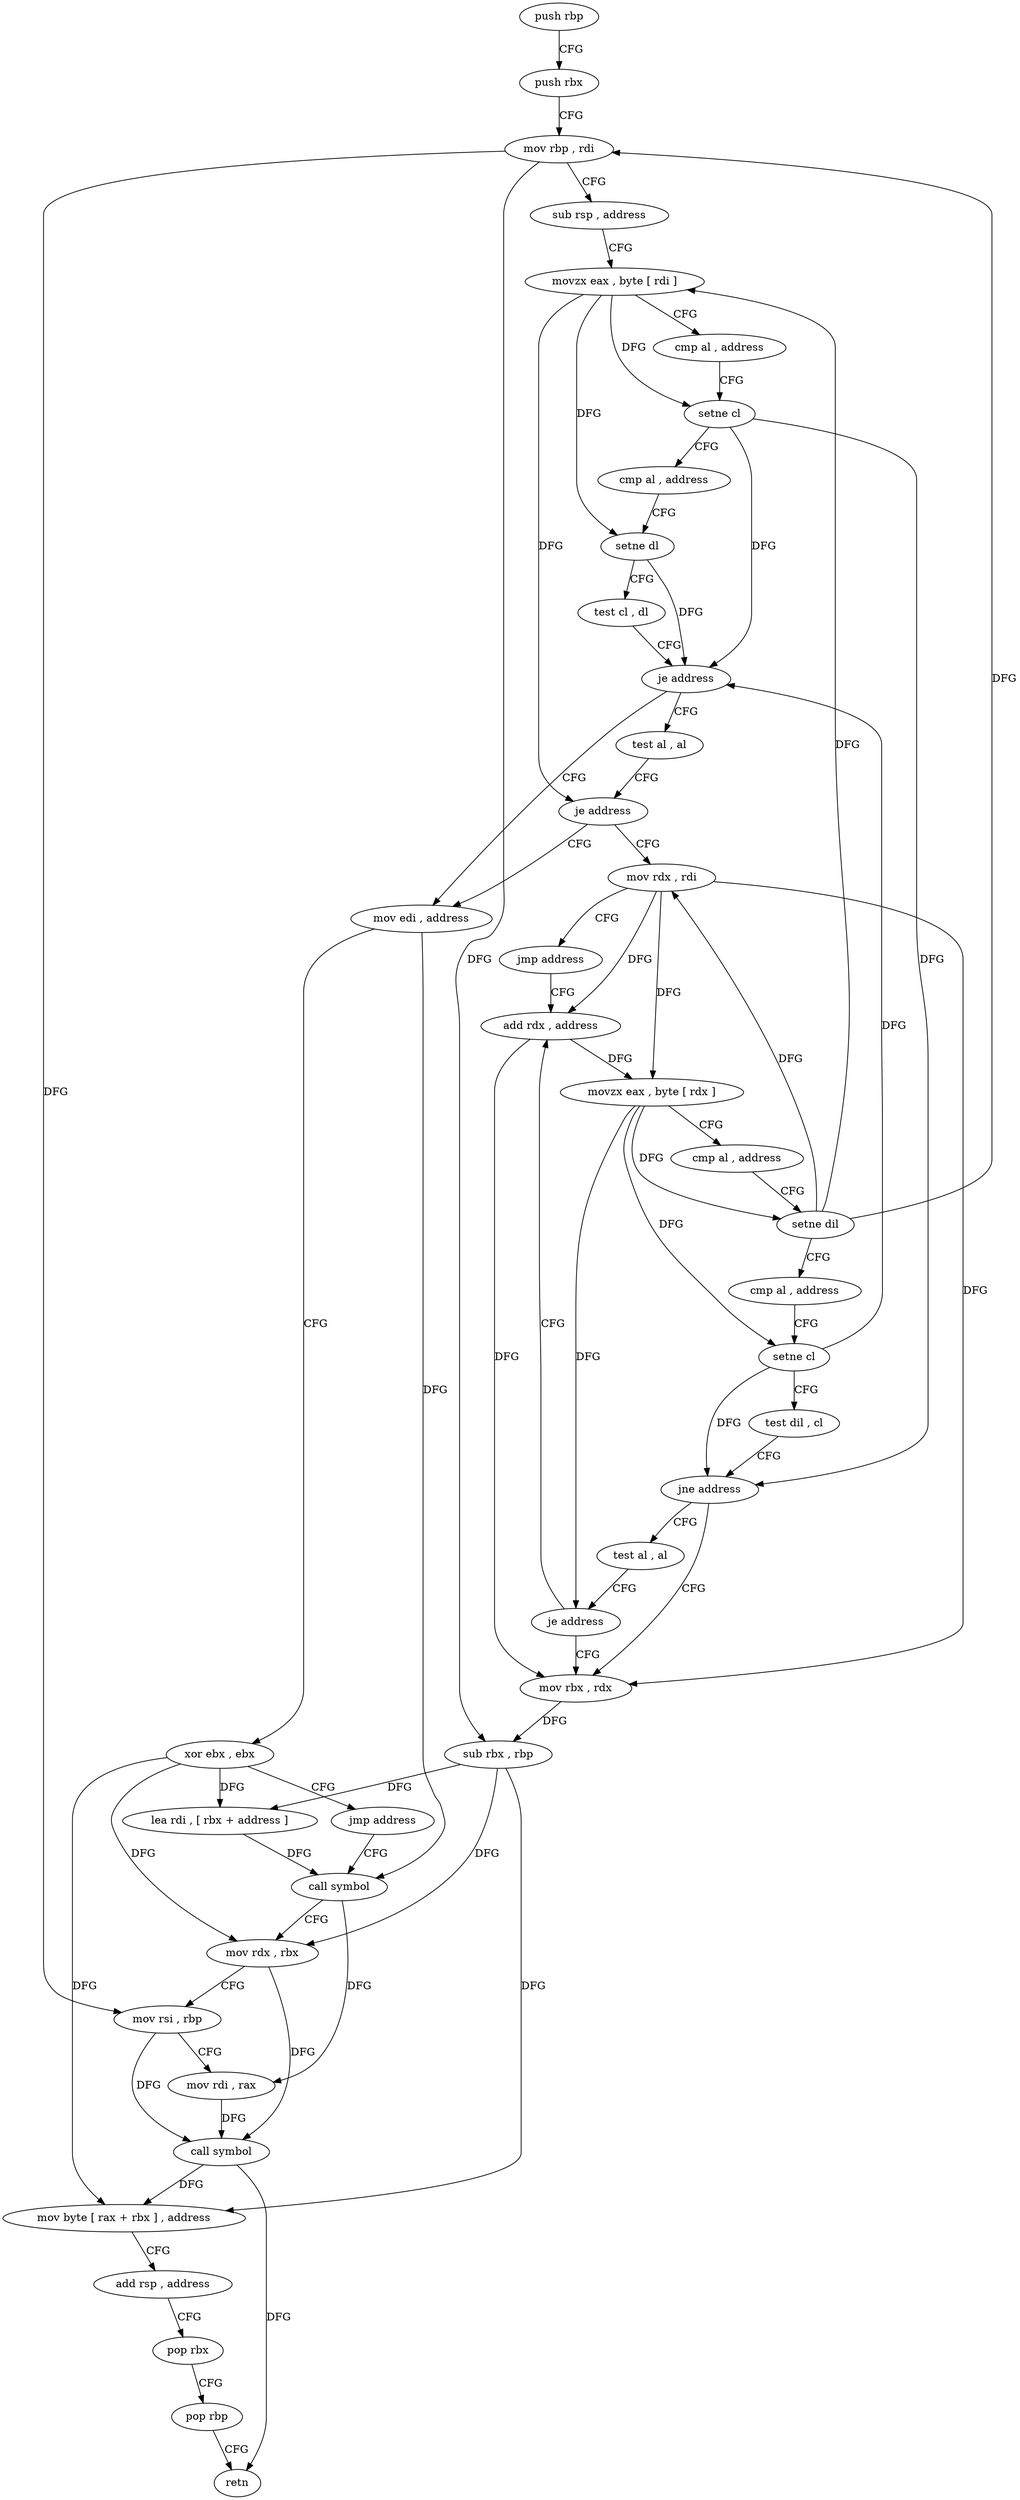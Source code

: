 digraph "func" {
"129584" [label = "push rbp" ]
"129585" [label = "push rbx" ]
"129586" [label = "mov rbp , rdi" ]
"129589" [label = "sub rsp , address" ]
"129593" [label = "movzx eax , byte [ rdi ]" ]
"129596" [label = "cmp al , address" ]
"129598" [label = "setne cl" ]
"129601" [label = "cmp al , address" ]
"129603" [label = "setne dl" ]
"129606" [label = "test cl , dl" ]
"129608" [label = "je address" ]
"129691" [label = "mov edi , address" ]
"129610" [label = "test al , al" ]
"129696" [label = "xor ebx , ebx" ]
"129698" [label = "jmp address" ]
"129661" [label = "call symbol" ]
"129612" [label = "je address" ]
"129614" [label = "mov rdx , rdi" ]
"129666" [label = "mov rdx , rbx" ]
"129669" [label = "mov rsi , rbp" ]
"129672" [label = "mov rdi , rax" ]
"129675" [label = "call symbol" ]
"129680" [label = "mov byte [ rax + rbx ] , address" ]
"129684" [label = "add rsp , address" ]
"129688" [label = "pop rbx" ]
"129689" [label = "pop rbp" ]
"129690" [label = "retn" ]
"129617" [label = "jmp address" ]
"129628" [label = "add rdx , address" ]
"129632" [label = "movzx eax , byte [ rdx ]" ]
"129635" [label = "cmp al , address" ]
"129637" [label = "setne dil" ]
"129641" [label = "cmp al , address" ]
"129643" [label = "setne cl" ]
"129646" [label = "test dil , cl" ]
"129649" [label = "jne address" ]
"129624" [label = "test al , al" ]
"129651" [label = "mov rbx , rdx" ]
"129626" [label = "je address" ]
"129654" [label = "sub rbx , rbp" ]
"129657" [label = "lea rdi , [ rbx + address ]" ]
"129584" -> "129585" [ label = "CFG" ]
"129585" -> "129586" [ label = "CFG" ]
"129586" -> "129589" [ label = "CFG" ]
"129586" -> "129669" [ label = "DFG" ]
"129586" -> "129654" [ label = "DFG" ]
"129589" -> "129593" [ label = "CFG" ]
"129593" -> "129596" [ label = "CFG" ]
"129593" -> "129598" [ label = "DFG" ]
"129593" -> "129603" [ label = "DFG" ]
"129593" -> "129612" [ label = "DFG" ]
"129596" -> "129598" [ label = "CFG" ]
"129598" -> "129601" [ label = "CFG" ]
"129598" -> "129608" [ label = "DFG" ]
"129598" -> "129649" [ label = "DFG" ]
"129601" -> "129603" [ label = "CFG" ]
"129603" -> "129606" [ label = "CFG" ]
"129603" -> "129608" [ label = "DFG" ]
"129606" -> "129608" [ label = "CFG" ]
"129608" -> "129691" [ label = "CFG" ]
"129608" -> "129610" [ label = "CFG" ]
"129691" -> "129696" [ label = "CFG" ]
"129691" -> "129661" [ label = "DFG" ]
"129610" -> "129612" [ label = "CFG" ]
"129696" -> "129698" [ label = "CFG" ]
"129696" -> "129666" [ label = "DFG" ]
"129696" -> "129680" [ label = "DFG" ]
"129696" -> "129657" [ label = "DFG" ]
"129698" -> "129661" [ label = "CFG" ]
"129661" -> "129666" [ label = "CFG" ]
"129661" -> "129672" [ label = "DFG" ]
"129612" -> "129691" [ label = "CFG" ]
"129612" -> "129614" [ label = "CFG" ]
"129614" -> "129617" [ label = "CFG" ]
"129614" -> "129628" [ label = "DFG" ]
"129614" -> "129632" [ label = "DFG" ]
"129614" -> "129651" [ label = "DFG" ]
"129666" -> "129669" [ label = "CFG" ]
"129666" -> "129675" [ label = "DFG" ]
"129669" -> "129672" [ label = "CFG" ]
"129669" -> "129675" [ label = "DFG" ]
"129672" -> "129675" [ label = "DFG" ]
"129675" -> "129680" [ label = "DFG" ]
"129675" -> "129690" [ label = "DFG" ]
"129680" -> "129684" [ label = "CFG" ]
"129684" -> "129688" [ label = "CFG" ]
"129688" -> "129689" [ label = "CFG" ]
"129689" -> "129690" [ label = "CFG" ]
"129617" -> "129628" [ label = "CFG" ]
"129628" -> "129632" [ label = "DFG" ]
"129628" -> "129651" [ label = "DFG" ]
"129632" -> "129635" [ label = "CFG" ]
"129632" -> "129637" [ label = "DFG" ]
"129632" -> "129643" [ label = "DFG" ]
"129632" -> "129626" [ label = "DFG" ]
"129635" -> "129637" [ label = "CFG" ]
"129637" -> "129641" [ label = "CFG" ]
"129637" -> "129586" [ label = "DFG" ]
"129637" -> "129593" [ label = "DFG" ]
"129637" -> "129614" [ label = "DFG" ]
"129641" -> "129643" [ label = "CFG" ]
"129643" -> "129646" [ label = "CFG" ]
"129643" -> "129608" [ label = "DFG" ]
"129643" -> "129649" [ label = "DFG" ]
"129646" -> "129649" [ label = "CFG" ]
"129649" -> "129624" [ label = "CFG" ]
"129649" -> "129651" [ label = "CFG" ]
"129624" -> "129626" [ label = "CFG" ]
"129651" -> "129654" [ label = "DFG" ]
"129626" -> "129651" [ label = "CFG" ]
"129626" -> "129628" [ label = "CFG" ]
"129654" -> "129657" [ label = "DFG" ]
"129654" -> "129666" [ label = "DFG" ]
"129654" -> "129680" [ label = "DFG" ]
"129657" -> "129661" [ label = "DFG" ]
}
